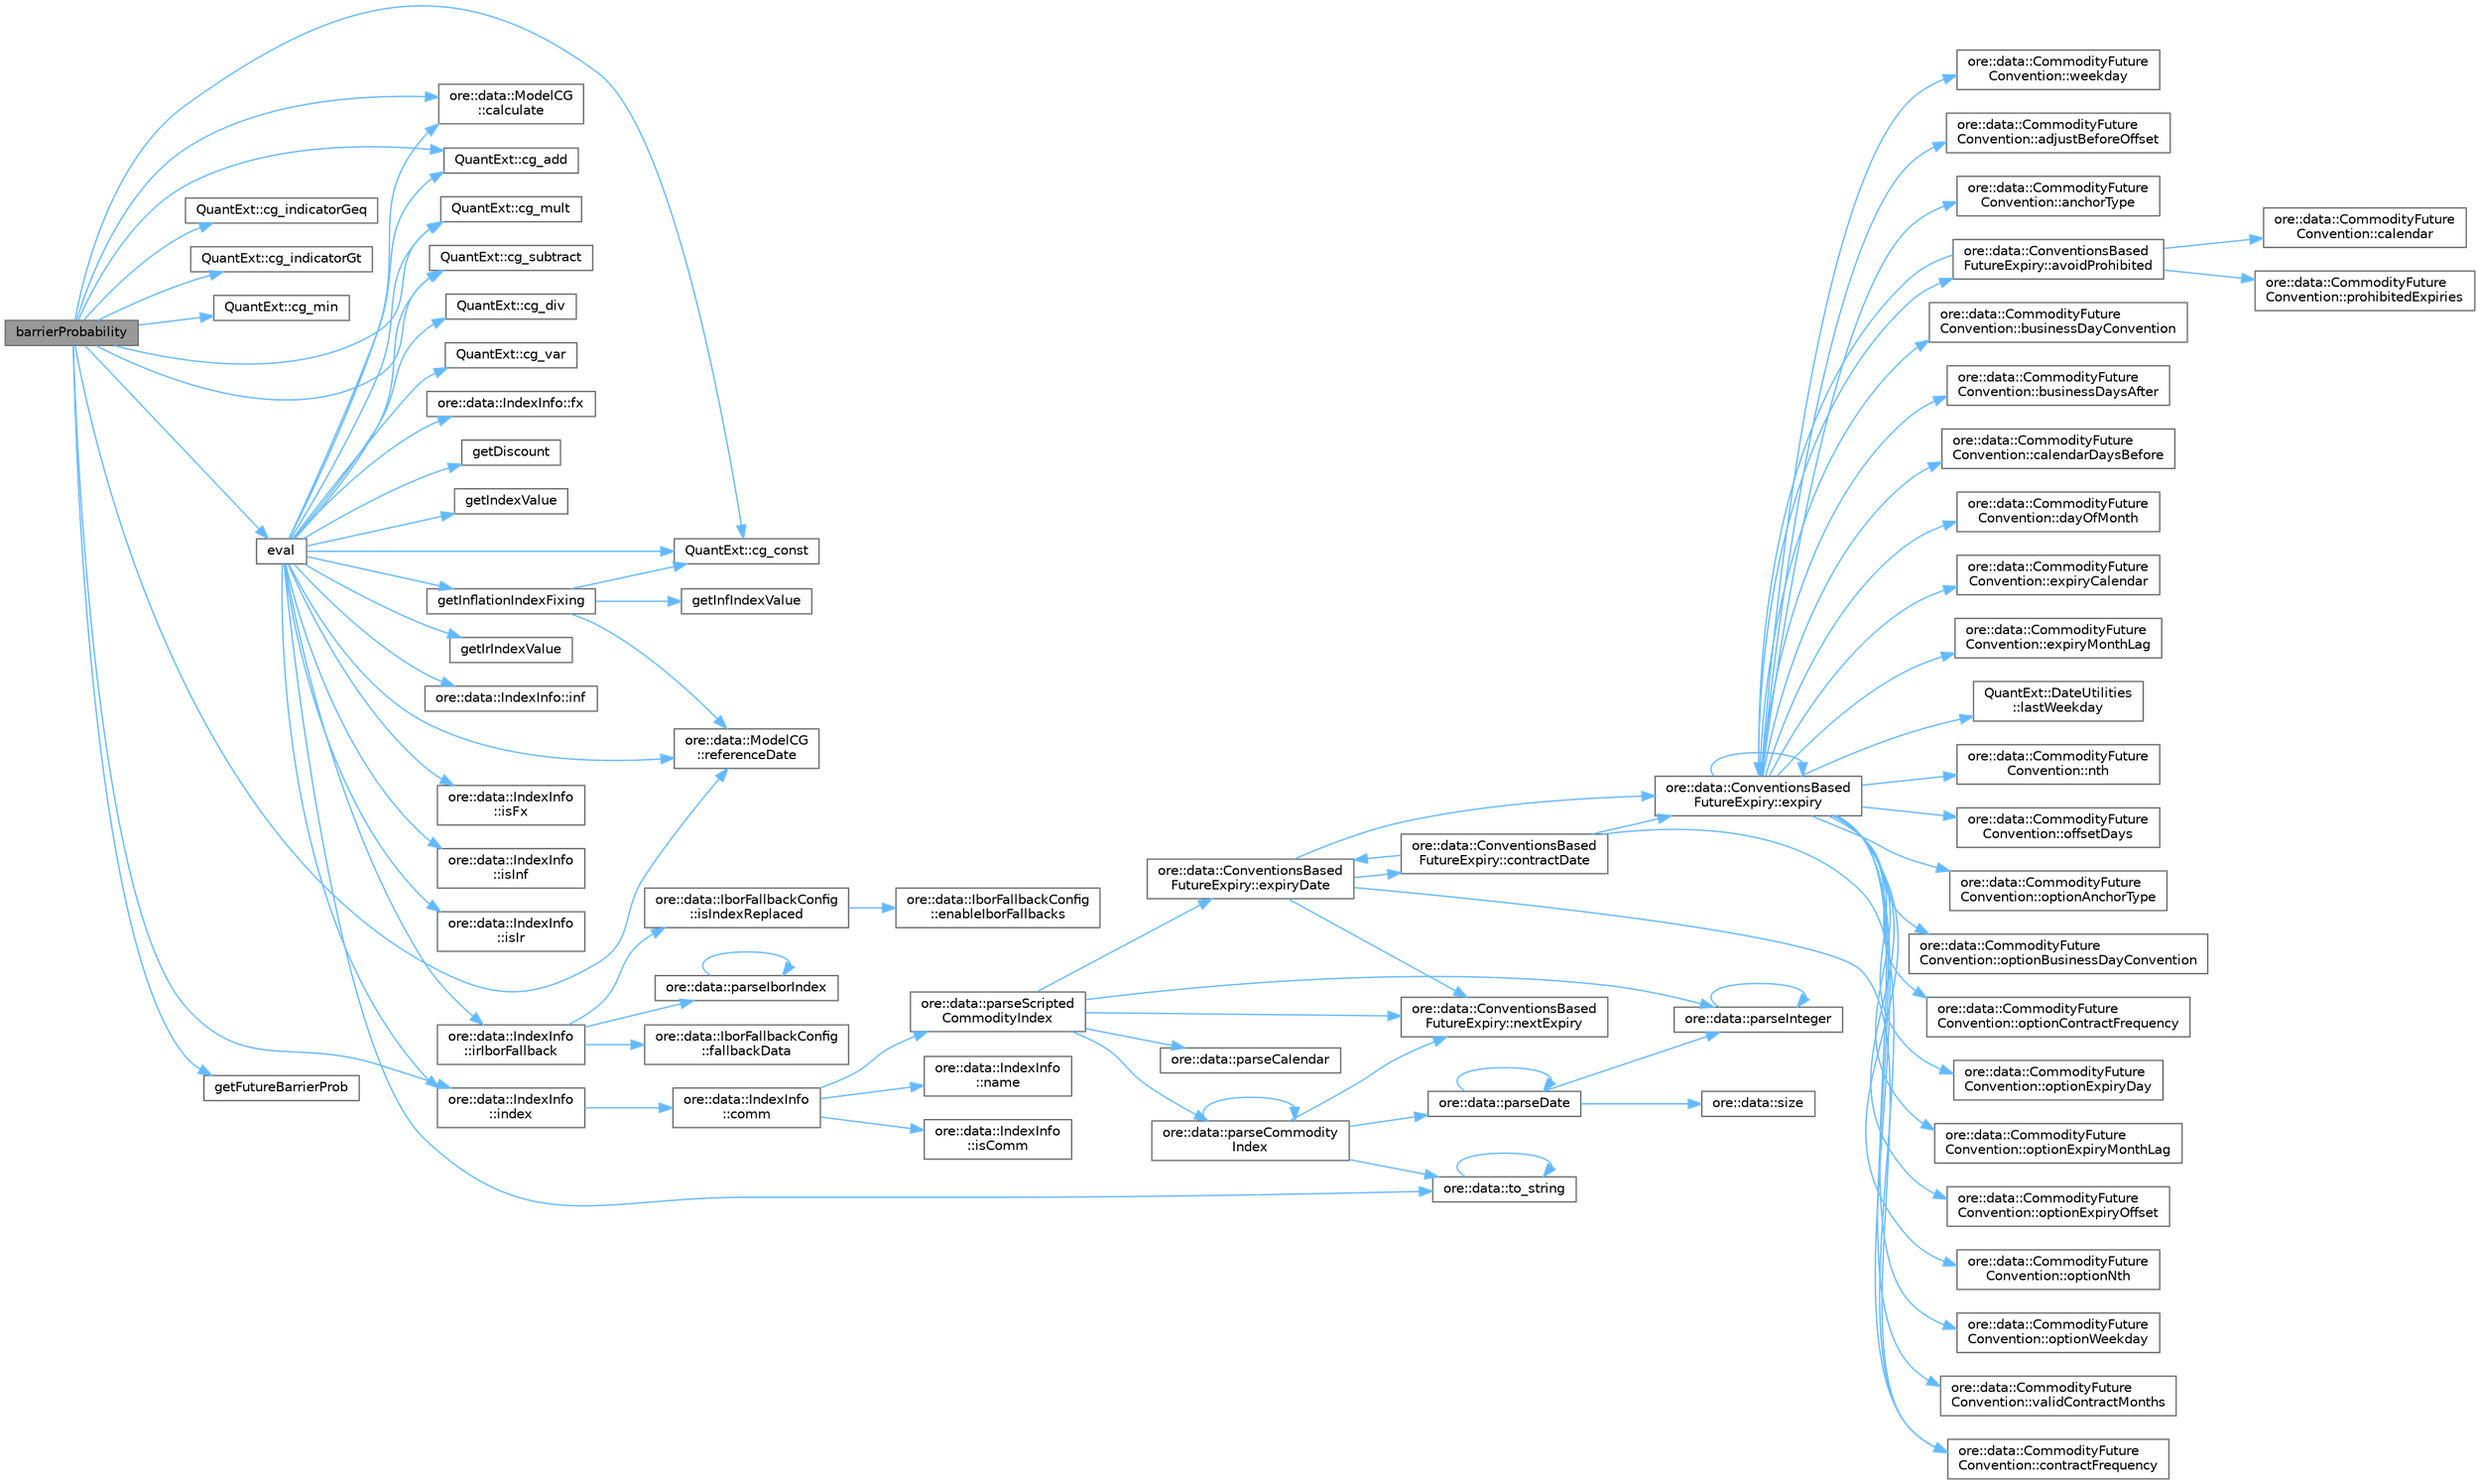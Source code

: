 digraph "barrierProbability"
{
 // INTERACTIVE_SVG=YES
 // LATEX_PDF_SIZE
  bgcolor="transparent";
  edge [fontname=Helvetica,fontsize=10,labelfontname=Helvetica,labelfontsize=10];
  node [fontname=Helvetica,fontsize=10,shape=box,height=0.2,width=0.4];
  rankdir="LR";
  Node1 [label="barrierProbability",height=0.2,width=0.4,color="gray40", fillcolor="grey60", style="filled", fontcolor="black",tooltip=" "];
  Node1 -> Node2 [color="steelblue1",style="solid"];
  Node2 [label="ore::data::ModelCG\l::calculate",height=0.2,width=0.4,color="grey40", fillcolor="white", style="filled",URL="$classore_1_1data_1_1_model_c_g.html#a61eb1a24e5329ccc296715a40dc3a19a",tooltip=" "];
  Node1 -> Node3 [color="steelblue1",style="solid"];
  Node3 [label="QuantExt::cg_add",height=0.2,width=0.4,color="grey40", fillcolor="white", style="filled",URL="C:/dev/ORE/documentation/QuantExt/doc/quantext.tag$namespace_quant_ext.html#a9b7f83ca4b86486465a03b946516b32e",tooltip=" "];
  Node1 -> Node4 [color="steelblue1",style="solid"];
  Node4 [label="QuantExt::cg_const",height=0.2,width=0.4,color="grey40", fillcolor="white", style="filled",URL="C:/dev/ORE/documentation/QuantExt/doc/quantext.tag$namespace_quant_ext.html#a0a5a4a36dc0da3e5341b65b4be8967a5",tooltip=" "];
  Node1 -> Node5 [color="steelblue1",style="solid"];
  Node5 [label="QuantExt::cg_indicatorGeq",height=0.2,width=0.4,color="grey40", fillcolor="white", style="filled",URL="C:/dev/ORE/documentation/QuantExt/doc/quantext.tag$namespace_quant_ext.html#a1f8a2e37c15b2cadad6a3b592c8291f0",tooltip=" "];
  Node1 -> Node6 [color="steelblue1",style="solid"];
  Node6 [label="QuantExt::cg_indicatorGt",height=0.2,width=0.4,color="grey40", fillcolor="white", style="filled",URL="C:/dev/ORE/documentation/QuantExt/doc/quantext.tag$namespace_quant_ext.html#afe04e501abae95f56beaf8352c2bf5ce",tooltip=" "];
  Node1 -> Node7 [color="steelblue1",style="solid"];
  Node7 [label="QuantExt::cg_min",height=0.2,width=0.4,color="grey40", fillcolor="white", style="filled",URL="C:/dev/ORE/documentation/QuantExt/doc/quantext.tag$namespace_quant_ext.html#a0a4a7776048d1bd7d00b4ba23280fffa",tooltip=" "];
  Node1 -> Node8 [color="steelblue1",style="solid"];
  Node8 [label="QuantExt::cg_mult",height=0.2,width=0.4,color="grey40", fillcolor="white", style="filled",URL="C:/dev/ORE/documentation/QuantExt/doc/quantext.tag$namespace_quant_ext.html#a972b7bad3c8a0e4f72932fcd8e417a91",tooltip=" "];
  Node1 -> Node9 [color="steelblue1",style="solid"];
  Node9 [label="QuantExt::cg_subtract",height=0.2,width=0.4,color="grey40", fillcolor="white", style="filled",URL="C:/dev/ORE/documentation/QuantExt/doc/quantext.tag$namespace_quant_ext.html#a249d4b576a3b17df904becccae642465",tooltip=" "];
  Node1 -> Node10 [color="steelblue1",style="solid"];
  Node10 [label="eval",height=0.2,width=0.4,color="grey40", fillcolor="white", style="filled",URL="$classore_1_1data_1_1_model_c_g_impl.html#af4890e5ce9f5da39271fcd03a5fa4ded",tooltip=" "];
  Node10 -> Node2 [color="steelblue1",style="solid"];
  Node10 -> Node3 [color="steelblue1",style="solid"];
  Node10 -> Node4 [color="steelblue1",style="solid"];
  Node10 -> Node11 [color="steelblue1",style="solid"];
  Node11 [label="QuantExt::cg_div",height=0.2,width=0.4,color="grey40", fillcolor="white", style="filled",URL="C:/dev/ORE/documentation/QuantExt/doc/quantext.tag$namespace_quant_ext.html#af9e5b577978a54b0c479508d897b24f0",tooltip=" "];
  Node10 -> Node8 [color="steelblue1",style="solid"];
  Node10 -> Node9 [color="steelblue1",style="solid"];
  Node10 -> Node12 [color="steelblue1",style="solid"];
  Node12 [label="QuantExt::cg_var",height=0.2,width=0.4,color="grey40", fillcolor="white", style="filled",URL="C:/dev/ORE/documentation/QuantExt/doc/quantext.tag$namespace_quant_ext.html#aac2b9ba5449927955f84aae0496ac223",tooltip=" "];
  Node10 -> Node13 [color="steelblue1",style="solid"];
  Node13 [label="ore::data::IndexInfo::fx",height=0.2,width=0.4,color="grey40", fillcolor="white", style="filled",URL="$classore_1_1data_1_1_index_info.html#acff8a77529228babbe386536e8ebfadd",tooltip=" "];
  Node10 -> Node14 [color="steelblue1",style="solid"];
  Node14 [label="getDiscount",height=0.2,width=0.4,color="grey40", fillcolor="white", style="filled",URL="$classore_1_1data_1_1_model_c_g_impl.html#aa29b27c75be4f73c7f65a57c0056f510",tooltip=" "];
  Node10 -> Node15 [color="steelblue1",style="solid"];
  Node15 [label="getIndexValue",height=0.2,width=0.4,color="grey40", fillcolor="white", style="filled",URL="$classore_1_1data_1_1_model_c_g_impl.html#a9316edb25bc6abfe6db8bc9567110345",tooltip=" "];
  Node10 -> Node16 [color="steelblue1",style="solid"];
  Node16 [label="getInflationIndexFixing",height=0.2,width=0.4,color="grey40", fillcolor="white", style="filled",URL="$classore_1_1data_1_1_model_c_g_impl.html#a4167963c9abd1b1551223391f5225252",tooltip=" "];
  Node16 -> Node4 [color="steelblue1",style="solid"];
  Node16 -> Node17 [color="steelblue1",style="solid"];
  Node17 [label="getInfIndexValue",height=0.2,width=0.4,color="grey40", fillcolor="white", style="filled",URL="$classore_1_1data_1_1_model_c_g_impl.html#a037c70f97b15131f080e05daa0907b40",tooltip=" "];
  Node16 -> Node18 [color="steelblue1",style="solid"];
  Node18 [label="ore::data::ModelCG\l::referenceDate",height=0.2,width=0.4,color="grey40", fillcolor="white", style="filled",URL="$classore_1_1data_1_1_model_c_g.html#a06843bb9dcd2cb5e4ef8185cc5fe57c9",tooltip=" "];
  Node10 -> Node19 [color="steelblue1",style="solid"];
  Node19 [label="getIrIndexValue",height=0.2,width=0.4,color="grey40", fillcolor="white", style="filled",URL="$classore_1_1data_1_1_model_c_g_impl.html#a44579a93bae1d243a0eb1b407375a77e",tooltip=" "];
  Node10 -> Node20 [color="steelblue1",style="solid"];
  Node20 [label="ore::data::IndexInfo\l::index",height=0.2,width=0.4,color="grey40", fillcolor="white", style="filled",URL="$classore_1_1data_1_1_index_info.html#a048b99d07832f71a6ff085a8f1fcb3c9",tooltip=" "];
  Node20 -> Node21 [color="steelblue1",style="solid"];
  Node21 [label="ore::data::IndexInfo\l::comm",height=0.2,width=0.4,color="grey40", fillcolor="white", style="filled",URL="$classore_1_1data_1_1_index_info.html#abafc48290dd88aec0e49edaa1d08c02e",tooltip=" "];
  Node21 -> Node22 [color="steelblue1",style="solid"];
  Node22 [label="ore::data::IndexInfo\l::isComm",height=0.2,width=0.4,color="grey40", fillcolor="white", style="filled",URL="$classore_1_1data_1_1_index_info.html#a2b3b1bfdce84ba8f1c72d274925debea",tooltip=" "];
  Node21 -> Node23 [color="steelblue1",style="solid"];
  Node23 [label="ore::data::IndexInfo\l::name",height=0.2,width=0.4,color="grey40", fillcolor="white", style="filled",URL="$classore_1_1data_1_1_index_info.html#a1d89c28bd42ba9a52da008bb69367171",tooltip=" "];
  Node21 -> Node24 [color="steelblue1",style="solid"];
  Node24 [label="ore::data::parseScripted\lCommodityIndex",height=0.2,width=0.4,color="grey40", fillcolor="white", style="filled",URL="$namespaceore_1_1data.html#af114683924c454a25c16c32f58dbe8bf",tooltip=" "];
  Node24 -> Node25 [color="steelblue1",style="solid"];
  Node25 [label="ore::data::ConventionsBased\lFutureExpiry::expiryDate",height=0.2,width=0.4,color="grey40", fillcolor="white", style="filled",URL="$classore_1_1data_1_1_conventions_based_future_expiry.html#a7fca9325c213578c4b07e8e8de5a7dfa",tooltip=" "];
  Node25 -> Node26 [color="steelblue1",style="solid"];
  Node26 [label="ore::data::ConventionsBased\lFutureExpiry::contractDate",height=0.2,width=0.4,color="grey40", fillcolor="white", style="filled",URL="$classore_1_1data_1_1_conventions_based_future_expiry.html#a9d7220cd76b1667b4165b5f206c3bf28",tooltip=" "];
  Node26 -> Node27 [color="steelblue1",style="solid"];
  Node27 [label="ore::data::CommodityFuture\lConvention::contractFrequency",height=0.2,width=0.4,color="grey40", fillcolor="white", style="filled",URL="$classore_1_1data_1_1_commodity_future_convention.html#a60ca1392f0826c87e624985e78c5c7ce",tooltip=" "];
  Node26 -> Node28 [color="steelblue1",style="solid"];
  Node28 [label="ore::data::ConventionsBased\lFutureExpiry::expiry",height=0.2,width=0.4,color="grey40", fillcolor="white", style="filled",URL="$classore_1_1data_1_1_conventions_based_future_expiry.html#a5f51eb3c35521d6da9190729a50dee6b",tooltip="Given a contractMonth, a contractYear and conventions, calculate the contract expiry date."];
  Node28 -> Node29 [color="steelblue1",style="solid"];
  Node29 [label="ore::data::CommodityFuture\lConvention::adjustBeforeOffset",height=0.2,width=0.4,color="grey40", fillcolor="white", style="filled",URL="$classore_1_1data_1_1_commodity_future_convention.html#a171415d296a5667cd6468d74025005fe",tooltip=" "];
  Node28 -> Node30 [color="steelblue1",style="solid"];
  Node30 [label="ore::data::CommodityFuture\lConvention::anchorType",height=0.2,width=0.4,color="grey40", fillcolor="white", style="filled",URL="$classore_1_1data_1_1_commodity_future_convention.html#a1fbdfdc2fec2d9c9a36680b91b6c835e",tooltip=" "];
  Node28 -> Node31 [color="steelblue1",style="solid"];
  Node31 [label="ore::data::ConventionsBased\lFutureExpiry::avoidProhibited",height=0.2,width=0.4,color="grey40", fillcolor="white", style="filled",URL="$classore_1_1data_1_1_conventions_based_future_expiry.html#a5e62d1af433ac8508e0ee1c7e9570884",tooltip="Account for prohibited expiries."];
  Node31 -> Node32 [color="steelblue1",style="solid"];
  Node32 [label="ore::data::CommodityFuture\lConvention::calendar",height=0.2,width=0.4,color="grey40", fillcolor="white", style="filled",URL="$classore_1_1data_1_1_commodity_future_convention.html#a78d19d9a8d0072dadaf399d3e6ee1258",tooltip=" "];
  Node31 -> Node28 [color="steelblue1",style="solid"];
  Node31 -> Node33 [color="steelblue1",style="solid"];
  Node33 [label="ore::data::CommodityFuture\lConvention::prohibitedExpiries",height=0.2,width=0.4,color="grey40", fillcolor="white", style="filled",URL="$classore_1_1data_1_1_commodity_future_convention.html#a82c3367baabfd8339aebc8b9d61e857f",tooltip=" "];
  Node28 -> Node34 [color="steelblue1",style="solid"];
  Node34 [label="ore::data::CommodityFuture\lConvention::businessDayConvention",height=0.2,width=0.4,color="grey40", fillcolor="white", style="filled",URL="$classore_1_1data_1_1_commodity_future_convention.html#a4dffd4cf5f19c5a40d615b19a85cc14b",tooltip=" "];
  Node28 -> Node35 [color="steelblue1",style="solid"];
  Node35 [label="ore::data::CommodityFuture\lConvention::businessDaysAfter",height=0.2,width=0.4,color="grey40", fillcolor="white", style="filled",URL="$classore_1_1data_1_1_commodity_future_convention.html#a53ee29a10eaccc255f4027e71d1e87e5",tooltip=" "];
  Node28 -> Node36 [color="steelblue1",style="solid"];
  Node36 [label="ore::data::CommodityFuture\lConvention::calendarDaysBefore",height=0.2,width=0.4,color="grey40", fillcolor="white", style="filled",URL="$classore_1_1data_1_1_commodity_future_convention.html#ae97f7f2e251592629bbfba149523ce93",tooltip=" "];
  Node28 -> Node27 [color="steelblue1",style="solid"];
  Node28 -> Node37 [color="steelblue1",style="solid"];
  Node37 [label="ore::data::CommodityFuture\lConvention::dayOfMonth",height=0.2,width=0.4,color="grey40", fillcolor="white", style="filled",URL="$classore_1_1data_1_1_commodity_future_convention.html#aa2fb5f0d67e1638c4b0ef9e8c9e27a2d",tooltip=" "];
  Node28 -> Node28 [color="steelblue1",style="solid"];
  Node28 -> Node38 [color="steelblue1",style="solid"];
  Node38 [label="ore::data::CommodityFuture\lConvention::expiryCalendar",height=0.2,width=0.4,color="grey40", fillcolor="white", style="filled",URL="$classore_1_1data_1_1_commodity_future_convention.html#a36ab1d6a60a0fb456d4f0370c59481c4",tooltip=" "];
  Node28 -> Node39 [color="steelblue1",style="solid"];
  Node39 [label="ore::data::CommodityFuture\lConvention::expiryMonthLag",height=0.2,width=0.4,color="grey40", fillcolor="white", style="filled",URL="$classore_1_1data_1_1_commodity_future_convention.html#aff89e1979a176b451fd058c9816d3491",tooltip=" "];
  Node28 -> Node40 [color="steelblue1",style="solid"];
  Node40 [label="QuantExt::DateUtilities\l::lastWeekday",height=0.2,width=0.4,color="grey40", fillcolor="white", style="filled",URL="C:/dev/ORE/documentation/QuantExt/doc/quantext.tag$namespace_quant_ext_1_1_date_utilities.html#aa27a24248cdd4c654a2ac8391b40a7f5",tooltip=" "];
  Node28 -> Node41 [color="steelblue1",style="solid"];
  Node41 [label="ore::data::CommodityFuture\lConvention::nth",height=0.2,width=0.4,color="grey40", fillcolor="white", style="filled",URL="$classore_1_1data_1_1_commodity_future_convention.html#ad8aa8b81c7518ee5ee59572cb69d68e8",tooltip=" "];
  Node28 -> Node42 [color="steelblue1",style="solid"];
  Node42 [label="ore::data::CommodityFuture\lConvention::offsetDays",height=0.2,width=0.4,color="grey40", fillcolor="white", style="filled",URL="$classore_1_1data_1_1_commodity_future_convention.html#acdc04d3c6ad6cf3b8746ec4c61b00614",tooltip=" "];
  Node28 -> Node43 [color="steelblue1",style="solid"];
  Node43 [label="ore::data::CommodityFuture\lConvention::optionAnchorType",height=0.2,width=0.4,color="grey40", fillcolor="white", style="filled",URL="$classore_1_1data_1_1_commodity_future_convention.html#a6551258ea86b332cfc39c29b73caa6c9",tooltip=" "];
  Node28 -> Node44 [color="steelblue1",style="solid"];
  Node44 [label="ore::data::CommodityFuture\lConvention::optionBusinessDayConvention",height=0.2,width=0.4,color="grey40", fillcolor="white", style="filled",URL="$classore_1_1data_1_1_commodity_future_convention.html#a063ea598405aabf2d0fc24d75b90efc3",tooltip=" "];
  Node28 -> Node45 [color="steelblue1",style="solid"];
  Node45 [label="ore::data::CommodityFuture\lConvention::optionContractFrequency",height=0.2,width=0.4,color="grey40", fillcolor="white", style="filled",URL="$classore_1_1data_1_1_commodity_future_convention.html#a632d4b251c9ef3d19a8223576869cb85",tooltip=" "];
  Node28 -> Node46 [color="steelblue1",style="solid"];
  Node46 [label="ore::data::CommodityFuture\lConvention::optionExpiryDay",height=0.2,width=0.4,color="grey40", fillcolor="white", style="filled",URL="$classore_1_1data_1_1_commodity_future_convention.html#aa0a3e469aa723d37c93a8966ee2be43a",tooltip=" "];
  Node28 -> Node47 [color="steelblue1",style="solid"];
  Node47 [label="ore::data::CommodityFuture\lConvention::optionExpiryMonthLag",height=0.2,width=0.4,color="grey40", fillcolor="white", style="filled",URL="$classore_1_1data_1_1_commodity_future_convention.html#a72711cf8fc5afdff043031209bac1ac9",tooltip=" "];
  Node28 -> Node48 [color="steelblue1",style="solid"];
  Node48 [label="ore::data::CommodityFuture\lConvention::optionExpiryOffset",height=0.2,width=0.4,color="grey40", fillcolor="white", style="filled",URL="$classore_1_1data_1_1_commodity_future_convention.html#a14dfd36a61211d6a86d626b051c8e9e5",tooltip=" "];
  Node28 -> Node49 [color="steelblue1",style="solid"];
  Node49 [label="ore::data::CommodityFuture\lConvention::optionNth",height=0.2,width=0.4,color="grey40", fillcolor="white", style="filled",URL="$classore_1_1data_1_1_commodity_future_convention.html#a666db594084b67eb937791f7fc4187e3",tooltip=" "];
  Node28 -> Node50 [color="steelblue1",style="solid"];
  Node50 [label="ore::data::CommodityFuture\lConvention::optionWeekday",height=0.2,width=0.4,color="grey40", fillcolor="white", style="filled",URL="$classore_1_1data_1_1_commodity_future_convention.html#acff9c28103e8f123a1bfe8063d95f6a4",tooltip=" "];
  Node28 -> Node51 [color="steelblue1",style="solid"];
  Node51 [label="ore::data::CommodityFuture\lConvention::validContractMonths",height=0.2,width=0.4,color="grey40", fillcolor="white", style="filled",URL="$classore_1_1data_1_1_commodity_future_convention.html#ac1f9e5eff8e4511271d9438f4f728449",tooltip=" "];
  Node28 -> Node52 [color="steelblue1",style="solid"];
  Node52 [label="ore::data::CommodityFuture\lConvention::weekday",height=0.2,width=0.4,color="grey40", fillcolor="white", style="filled",URL="$classore_1_1data_1_1_commodity_future_convention.html#a195ffc488761ef1bd3e56700dbe5faee",tooltip=" "];
  Node26 -> Node25 [color="steelblue1",style="solid"];
  Node25 -> Node27 [color="steelblue1",style="solid"];
  Node25 -> Node28 [color="steelblue1",style="solid"];
  Node25 -> Node53 [color="steelblue1",style="solid"];
  Node53 [label="ore::data::ConventionsBased\lFutureExpiry::nextExpiry",height=0.2,width=0.4,color="grey40", fillcolor="white", style="filled",URL="$classore_1_1data_1_1_conventions_based_future_expiry.html#a2bd20c07171472e89c54943f2da6dffd",tooltip=" "];
  Node24 -> Node53 [color="steelblue1",style="solid"];
  Node24 -> Node54 [color="steelblue1",style="solid"];
  Node54 [label="ore::data::parseCalendar",height=0.2,width=0.4,color="grey40", fillcolor="white", style="filled",URL="$group__utilities.html#ga0f72d6fcccae10a674bdcd5095200f14",tooltip="Convert text to QuantLib::Calendar."];
  Node24 -> Node55 [color="steelblue1",style="solid"];
  Node55 [label="ore::data::parseCommodity\lIndex",height=0.2,width=0.4,color="grey40", fillcolor="white", style="filled",URL="$namespaceore_1_1data.html#abd022b98516a69b335865f8c17a645cf",tooltip=" "];
  Node55 -> Node53 [color="steelblue1",style="solid"];
  Node55 -> Node55 [color="steelblue1",style="solid"];
  Node55 -> Node56 [color="steelblue1",style="solid"];
  Node56 [label="ore::data::parseDate",height=0.2,width=0.4,color="grey40", fillcolor="white", style="filled",URL="$group__utilities.html#ga59b5fdda574d90facae95dec2d13040d",tooltip="Convert std::string to QuantLib::Date."];
  Node56 -> Node56 [color="steelblue1",style="solid"];
  Node56 -> Node57 [color="steelblue1",style="solid"];
  Node57 [label="ore::data::parseInteger",height=0.2,width=0.4,color="grey40", fillcolor="white", style="filled",URL="$group__utilities.html#gaecd67eda4fb5f4859bb8f6d383547721",tooltip="Convert text to QuantLib::Integer."];
  Node57 -> Node57 [color="steelblue1",style="solid"];
  Node56 -> Node58 [color="steelblue1",style="solid"];
  Node58 [label="ore::data::size",height=0.2,width=0.4,color="grey40", fillcolor="white", style="filled",URL="$namespaceore_1_1data.html#a777e216dee6069b548bb87da7152699e",tooltip=" "];
  Node55 -> Node59 [color="steelblue1",style="solid"];
  Node59 [label="ore::data::to_string",height=0.2,width=0.4,color="grey40", fillcolor="white", style="filled",URL="$namespaceore_1_1data.html#a86651dfeb5c18ee891f7a4734d8cf455",tooltip=" "];
  Node59 -> Node59 [color="steelblue1",style="solid"];
  Node24 -> Node57 [color="steelblue1",style="solid"];
  Node10 -> Node60 [color="steelblue1",style="solid"];
  Node60 [label="ore::data::IndexInfo::inf",height=0.2,width=0.4,color="grey40", fillcolor="white", style="filled",URL="$classore_1_1data_1_1_index_info.html#a35221d7d2e86c8c4e808a40bf4ad3336",tooltip=" "];
  Node10 -> Node61 [color="steelblue1",style="solid"];
  Node61 [label="ore::data::IndexInfo\l::irIborFallback",height=0.2,width=0.4,color="grey40", fillcolor="white", style="filled",URL="$classore_1_1data_1_1_index_info.html#aa3e600b4ca94db5f4ff15dcd92d94c3e",tooltip=" "];
  Node61 -> Node62 [color="steelblue1",style="solid"];
  Node62 [label="ore::data::IborFallbackConfig\l::fallbackData",height=0.2,width=0.4,color="grey40", fillcolor="white", style="filled",URL="$classore_1_1data_1_1_ibor_fallback_config.html#a6ca7e3d959dbdba95b5247634af86d1b",tooltip=" "];
  Node61 -> Node63 [color="steelblue1",style="solid"];
  Node63 [label="ore::data::IborFallbackConfig\l::isIndexReplaced",height=0.2,width=0.4,color="grey40", fillcolor="white", style="filled",URL="$classore_1_1data_1_1_ibor_fallback_config.html#aeaad076823e67dfa54115c5db2f29d96",tooltip=" "];
  Node63 -> Node64 [color="steelblue1",style="solid"];
  Node64 [label="ore::data::IborFallbackConfig\l::enableIborFallbacks",height=0.2,width=0.4,color="grey40", fillcolor="white", style="filled",URL="$classore_1_1data_1_1_ibor_fallback_config.html#a53c6d7c32c5ca63533d4a1370af4cf2a",tooltip=" "];
  Node61 -> Node65 [color="steelblue1",style="solid"];
  Node65 [label="ore::data::parseIborIndex",height=0.2,width=0.4,color="grey40", fillcolor="white", style="filled",URL="$group__utilities.html#ga2d18ab5807f92319c9db2c13f4904738",tooltip="Convert std::string to QuantLib::IborIndex."];
  Node65 -> Node65 [color="steelblue1",style="solid"];
  Node10 -> Node66 [color="steelblue1",style="solid"];
  Node66 [label="ore::data::IndexInfo\l::isFx",height=0.2,width=0.4,color="grey40", fillcolor="white", style="filled",URL="$classore_1_1data_1_1_index_info.html#ace83ebdcce15cedba31e179d29670a18",tooltip=" "];
  Node10 -> Node67 [color="steelblue1",style="solid"];
  Node67 [label="ore::data::IndexInfo\l::isInf",height=0.2,width=0.4,color="grey40", fillcolor="white", style="filled",URL="$classore_1_1data_1_1_index_info.html#afe8246e867e93283cdfac59d16941411",tooltip=" "];
  Node10 -> Node68 [color="steelblue1",style="solid"];
  Node68 [label="ore::data::IndexInfo\l::isIr",height=0.2,width=0.4,color="grey40", fillcolor="white", style="filled",URL="$classore_1_1data_1_1_index_info.html#a3dfdae6a512878460f83250ecafe7ab6",tooltip=" "];
  Node10 -> Node18 [color="steelblue1",style="solid"];
  Node10 -> Node59 [color="steelblue1",style="solid"];
  Node1 -> Node69 [color="steelblue1",style="solid"];
  Node69 [label="getFutureBarrierProb",height=0.2,width=0.4,color="grey40", fillcolor="white", style="filled",URL="$classore_1_1data_1_1_model_c_g_impl.html#a614dc80fe5d401b561546903d24886c4",tooltip=" "];
  Node1 -> Node20 [color="steelblue1",style="solid"];
  Node1 -> Node18 [color="steelblue1",style="solid"];
}

